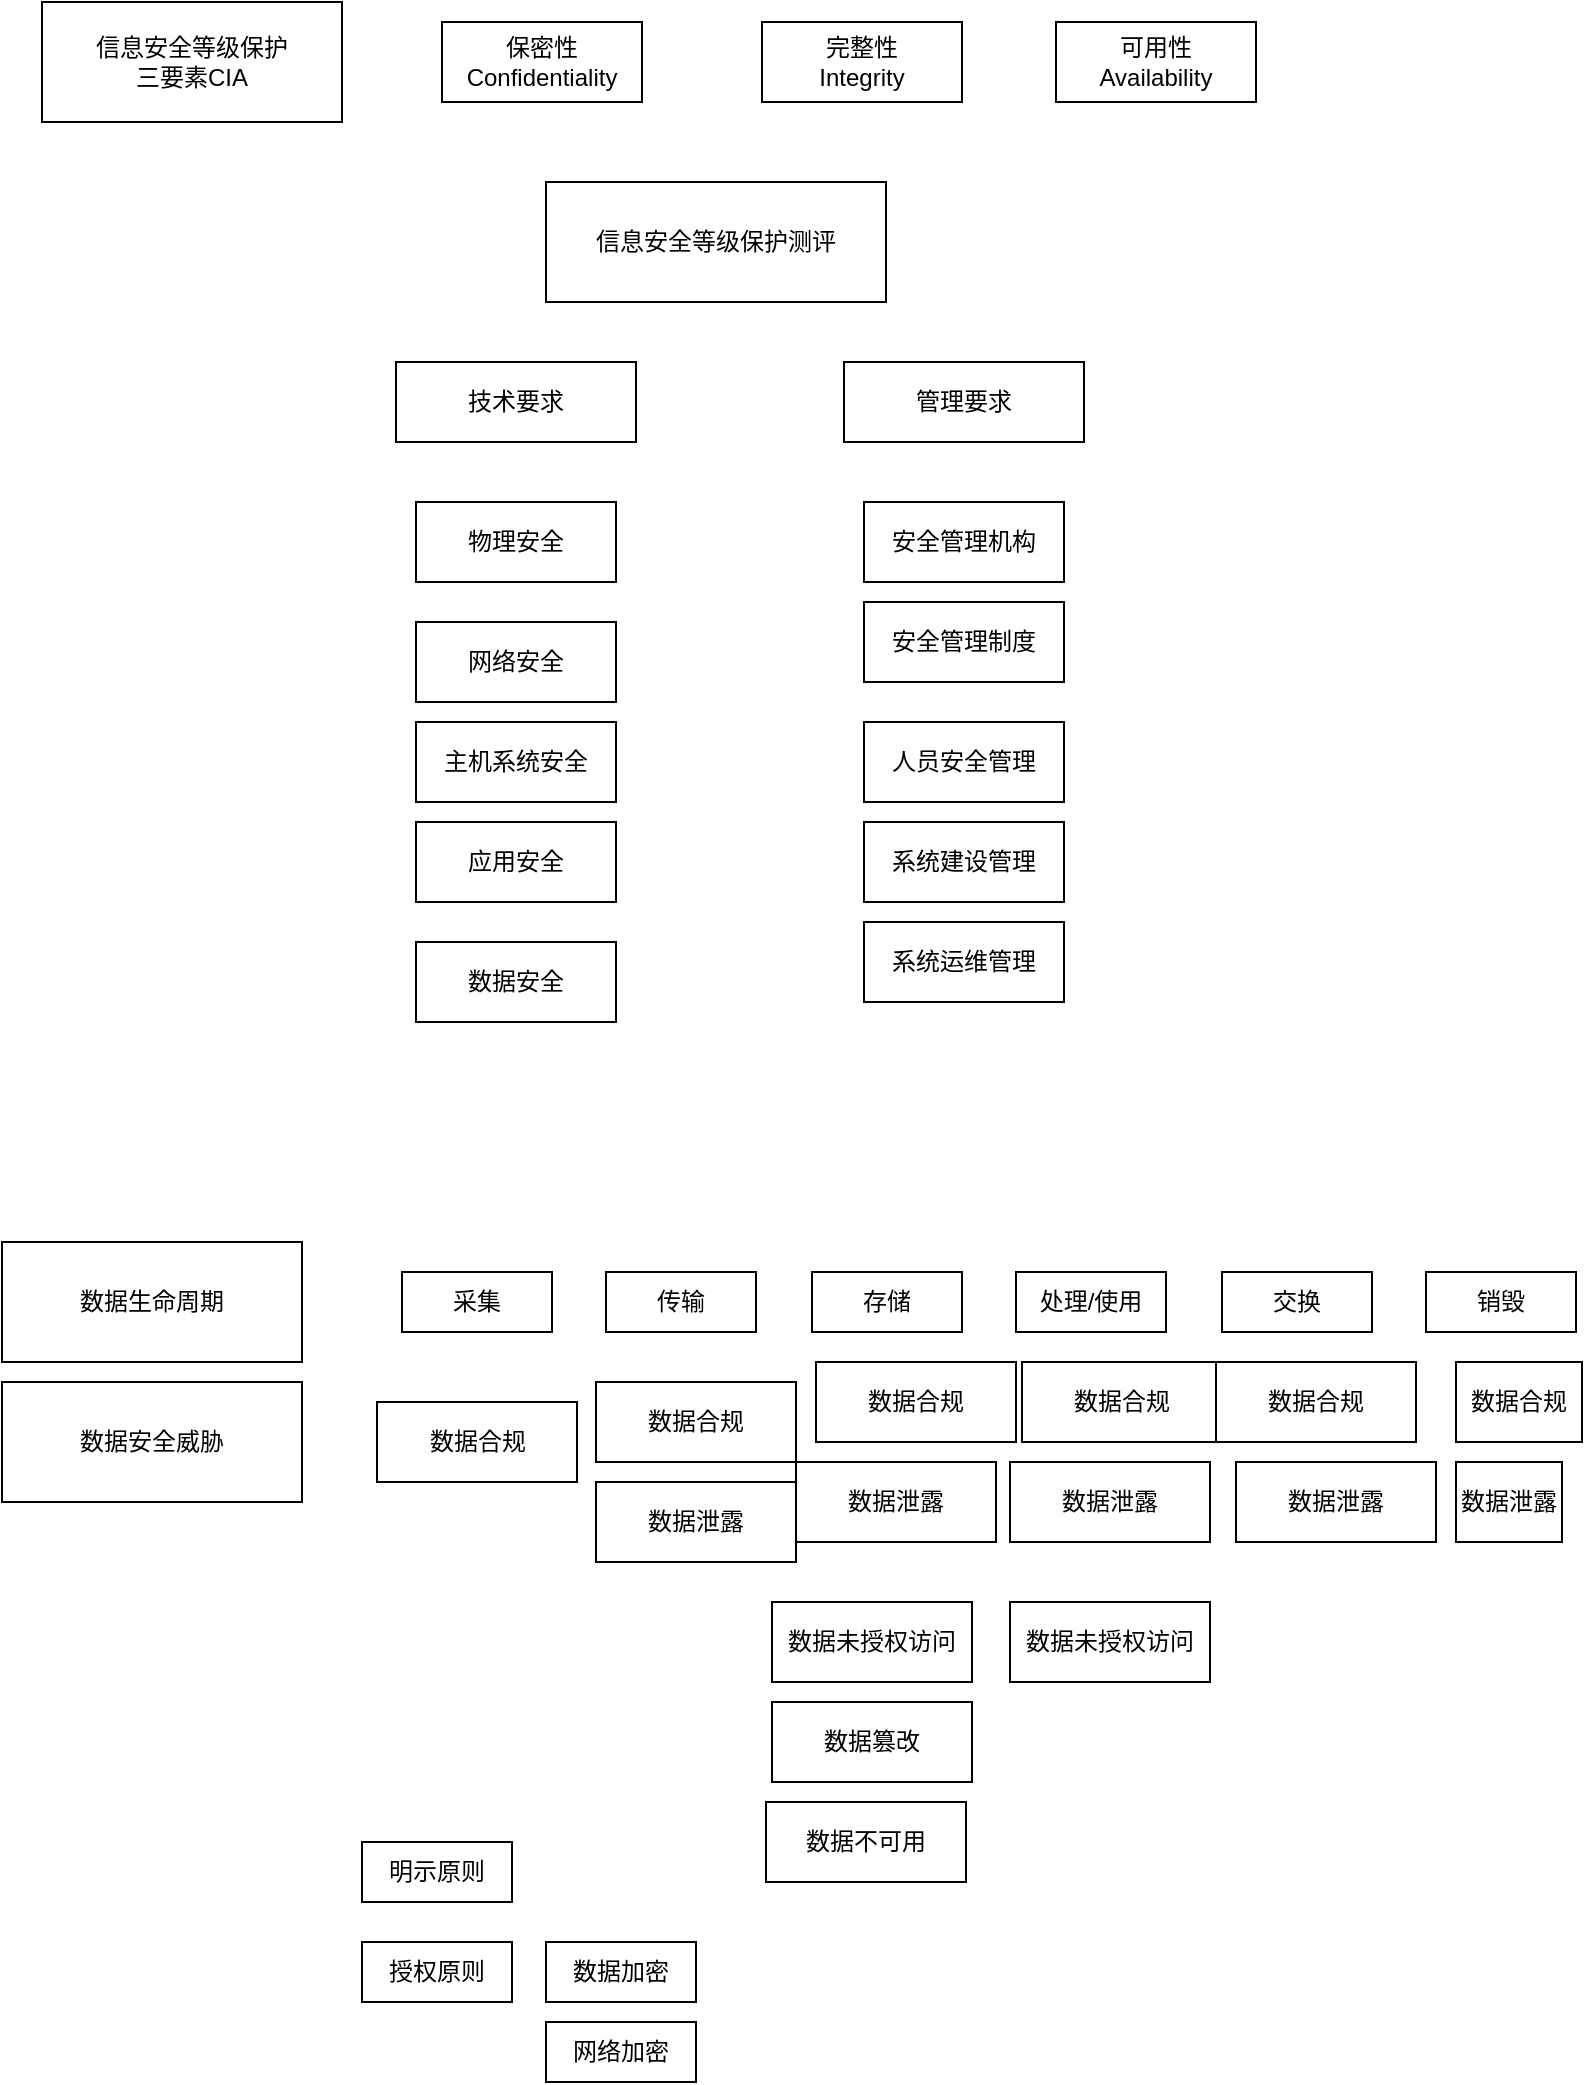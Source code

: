 <mxfile version="16.2.4" type="github">
  <diagram id="-JOhpaFIr6ul0aW_N_dZ" name="第 1 页">
    <mxGraphModel dx="1038" dy="579" grid="1" gridSize="10" guides="1" tooltips="1" connect="1" arrows="1" fold="1" page="1" pageScale="1" pageWidth="827" pageHeight="1169" math="0" shadow="0">
      <root>
        <mxCell id="0" />
        <mxCell id="1" parent="0" />
        <mxCell id="Qo1XsZpEyyAop7OG32ix-1" value="数据生命周期" style="rounded=0;whiteSpace=wrap;html=1;" parent="1" vertex="1">
          <mxGeometry x="20" y="650" width="150" height="60" as="geometry" />
        </mxCell>
        <mxCell id="Qo1XsZpEyyAop7OG32ix-2" value="采集" style="rounded=0;whiteSpace=wrap;html=1;" parent="1" vertex="1">
          <mxGeometry x="220" y="665" width="75" height="30" as="geometry" />
        </mxCell>
        <mxCell id="Qo1XsZpEyyAop7OG32ix-3" value="传输" style="rounded=0;whiteSpace=wrap;html=1;" parent="1" vertex="1">
          <mxGeometry x="322" y="665" width="75" height="30" as="geometry" />
        </mxCell>
        <mxCell id="Qo1XsZpEyyAop7OG32ix-4" value="存储" style="rounded=0;whiteSpace=wrap;html=1;" parent="1" vertex="1">
          <mxGeometry x="425" y="665" width="75" height="30" as="geometry" />
        </mxCell>
        <mxCell id="Qo1XsZpEyyAop7OG32ix-5" value="处理/使用" style="rounded=0;whiteSpace=wrap;html=1;" parent="1" vertex="1">
          <mxGeometry x="527" y="665" width="75" height="30" as="geometry" />
        </mxCell>
        <mxCell id="Qo1XsZpEyyAop7OG32ix-6" value="交换" style="rounded=0;whiteSpace=wrap;html=1;" parent="1" vertex="1">
          <mxGeometry x="630" y="665" width="75" height="30" as="geometry" />
        </mxCell>
        <mxCell id="Qo1XsZpEyyAop7OG32ix-7" value="销毁" style="rounded=0;whiteSpace=wrap;html=1;" parent="1" vertex="1">
          <mxGeometry x="732" y="665" width="75" height="30" as="geometry" />
        </mxCell>
        <mxCell id="Qo1XsZpEyyAop7OG32ix-8" value="信息安全等级保护&lt;br&gt;三要素CIA" style="rounded=0;whiteSpace=wrap;html=1;" parent="1" vertex="1">
          <mxGeometry x="40" y="30" width="150" height="60" as="geometry" />
        </mxCell>
        <mxCell id="Qo1XsZpEyyAop7OG32ix-9" value="保密性&lt;br&gt;Confidentiality" style="rounded=0;whiteSpace=wrap;html=1;" parent="1" vertex="1">
          <mxGeometry x="240" y="40" width="100" height="40" as="geometry" />
        </mxCell>
        <mxCell id="Qo1XsZpEyyAop7OG32ix-10" value="完整性&lt;br&gt;Integrity" style="rounded=0;whiteSpace=wrap;html=1;" parent="1" vertex="1">
          <mxGeometry x="400" y="40" width="100" height="40" as="geometry" />
        </mxCell>
        <mxCell id="Qo1XsZpEyyAop7OG32ix-11" value="可用性&lt;br&gt;Availability" style="rounded=0;whiteSpace=wrap;html=1;" parent="1" vertex="1">
          <mxGeometry x="547" y="40" width="100" height="40" as="geometry" />
        </mxCell>
        <mxCell id="BcR8lCa2Gur--fkkyS4Y-1" value="数据安全威胁" style="rounded=0;whiteSpace=wrap;html=1;" vertex="1" parent="1">
          <mxGeometry x="20" y="720" width="150" height="60" as="geometry" />
        </mxCell>
        <mxCell id="BcR8lCa2Gur--fkkyS4Y-2" value="数据合规" style="rounded=0;whiteSpace=wrap;html=1;" vertex="1" parent="1">
          <mxGeometry x="207.5" y="730" width="100" height="40" as="geometry" />
        </mxCell>
        <mxCell id="BcR8lCa2Gur--fkkyS4Y-3" value="数据不可用" style="rounded=0;whiteSpace=wrap;html=1;" vertex="1" parent="1">
          <mxGeometry x="402" y="930" width="100" height="40" as="geometry" />
        </mxCell>
        <mxCell id="BcR8lCa2Gur--fkkyS4Y-4" value="数据未授权访问" style="rounded=0;whiteSpace=wrap;html=1;" vertex="1" parent="1">
          <mxGeometry x="405" y="830" width="100" height="40" as="geometry" />
        </mxCell>
        <mxCell id="BcR8lCa2Gur--fkkyS4Y-5" value="数据泄露" style="rounded=0;whiteSpace=wrap;html=1;" vertex="1" parent="1">
          <mxGeometry x="317" y="770" width="100" height="40" as="geometry" />
        </mxCell>
        <mxCell id="BcR8lCa2Gur--fkkyS4Y-6" value="数据篡改" style="rounded=0;whiteSpace=wrap;html=1;" vertex="1" parent="1">
          <mxGeometry x="405" y="880" width="100" height="40" as="geometry" />
        </mxCell>
        <mxCell id="BcR8lCa2Gur--fkkyS4Y-14" value="数据泄露" style="rounded=0;whiteSpace=wrap;html=1;" vertex="1" parent="1">
          <mxGeometry x="417" y="760" width="100" height="40" as="geometry" />
        </mxCell>
        <mxCell id="BcR8lCa2Gur--fkkyS4Y-15" value="数据泄露" style="rounded=0;whiteSpace=wrap;html=1;" vertex="1" parent="1">
          <mxGeometry x="524" y="760" width="100" height="40" as="geometry" />
        </mxCell>
        <mxCell id="BcR8lCa2Gur--fkkyS4Y-16" value="数据未授权访问" style="rounded=0;whiteSpace=wrap;html=1;" vertex="1" parent="1">
          <mxGeometry x="524" y="830" width="100" height="40" as="geometry" />
        </mxCell>
        <mxCell id="BcR8lCa2Gur--fkkyS4Y-17" value="数据泄露" style="rounded=0;whiteSpace=wrap;html=1;" vertex="1" parent="1">
          <mxGeometry x="637" y="760" width="100" height="40" as="geometry" />
        </mxCell>
        <mxCell id="BcR8lCa2Gur--fkkyS4Y-18" value="数据泄露" style="rounded=0;whiteSpace=wrap;html=1;" vertex="1" parent="1">
          <mxGeometry x="747" y="760" width="53" height="40" as="geometry" />
        </mxCell>
        <mxCell id="BcR8lCa2Gur--fkkyS4Y-19" value="数据合规" style="rounded=0;whiteSpace=wrap;html=1;" vertex="1" parent="1">
          <mxGeometry x="317" y="720" width="100" height="40" as="geometry" />
        </mxCell>
        <mxCell id="BcR8lCa2Gur--fkkyS4Y-20" value="数据合规" style="rounded=0;whiteSpace=wrap;html=1;" vertex="1" parent="1">
          <mxGeometry x="427" y="710" width="100" height="40" as="geometry" />
        </mxCell>
        <mxCell id="BcR8lCa2Gur--fkkyS4Y-21" value="数据合规" style="rounded=0;whiteSpace=wrap;html=1;" vertex="1" parent="1">
          <mxGeometry x="530" y="710" width="100" height="40" as="geometry" />
        </mxCell>
        <mxCell id="BcR8lCa2Gur--fkkyS4Y-22" value="数据合规" style="rounded=0;whiteSpace=wrap;html=1;" vertex="1" parent="1">
          <mxGeometry x="627" y="710" width="100" height="40" as="geometry" />
        </mxCell>
        <mxCell id="BcR8lCa2Gur--fkkyS4Y-23" value="数据合规" style="rounded=0;whiteSpace=wrap;html=1;" vertex="1" parent="1">
          <mxGeometry x="747" y="710" width="63" height="40" as="geometry" />
        </mxCell>
        <mxCell id="BcR8lCa2Gur--fkkyS4Y-24" value="信息安全等级保护测评" style="rounded=0;whiteSpace=wrap;html=1;" vertex="1" parent="1">
          <mxGeometry x="292" y="120" width="170" height="60" as="geometry" />
        </mxCell>
        <mxCell id="BcR8lCa2Gur--fkkyS4Y-25" value="技术要求" style="rounded=0;whiteSpace=wrap;html=1;" vertex="1" parent="1">
          <mxGeometry x="217" y="210" width="120" height="40" as="geometry" />
        </mxCell>
        <mxCell id="BcR8lCa2Gur--fkkyS4Y-26" value="管理要求" style="rounded=0;whiteSpace=wrap;html=1;" vertex="1" parent="1">
          <mxGeometry x="441" y="210" width="120" height="40" as="geometry" />
        </mxCell>
        <mxCell id="BcR8lCa2Gur--fkkyS4Y-27" value="物理安全" style="rounded=0;whiteSpace=wrap;html=1;" vertex="1" parent="1">
          <mxGeometry x="227" y="280" width="100" height="40" as="geometry" />
        </mxCell>
        <mxCell id="BcR8lCa2Gur--fkkyS4Y-28" value="网络安全" style="rounded=0;whiteSpace=wrap;html=1;" vertex="1" parent="1">
          <mxGeometry x="227" y="340" width="100" height="40" as="geometry" />
        </mxCell>
        <mxCell id="BcR8lCa2Gur--fkkyS4Y-29" value="主机系统安全" style="rounded=0;whiteSpace=wrap;html=1;" vertex="1" parent="1">
          <mxGeometry x="227" y="390" width="100" height="40" as="geometry" />
        </mxCell>
        <mxCell id="BcR8lCa2Gur--fkkyS4Y-30" value="应用安全" style="rounded=0;whiteSpace=wrap;html=1;" vertex="1" parent="1">
          <mxGeometry x="227" y="440" width="100" height="40" as="geometry" />
        </mxCell>
        <mxCell id="BcR8lCa2Gur--fkkyS4Y-31" value="数据安全" style="rounded=0;whiteSpace=wrap;html=1;" vertex="1" parent="1">
          <mxGeometry x="227" y="500" width="100" height="40" as="geometry" />
        </mxCell>
        <mxCell id="BcR8lCa2Gur--fkkyS4Y-32" value="安全管理机构" style="rounded=0;whiteSpace=wrap;html=1;" vertex="1" parent="1">
          <mxGeometry x="451" y="280" width="100" height="40" as="geometry" />
        </mxCell>
        <mxCell id="BcR8lCa2Gur--fkkyS4Y-33" value="安全管理制度" style="rounded=0;whiteSpace=wrap;html=1;" vertex="1" parent="1">
          <mxGeometry x="451" y="330" width="100" height="40" as="geometry" />
        </mxCell>
        <mxCell id="BcR8lCa2Gur--fkkyS4Y-34" value="人员安全管理" style="rounded=0;whiteSpace=wrap;html=1;" vertex="1" parent="1">
          <mxGeometry x="451" y="390" width="100" height="40" as="geometry" />
        </mxCell>
        <mxCell id="BcR8lCa2Gur--fkkyS4Y-35" value="系统建设管理" style="rounded=0;whiteSpace=wrap;html=1;" vertex="1" parent="1">
          <mxGeometry x="451" y="440" width="100" height="40" as="geometry" />
        </mxCell>
        <mxCell id="BcR8lCa2Gur--fkkyS4Y-36" value="系统运维管理" style="rounded=0;whiteSpace=wrap;html=1;" vertex="1" parent="1">
          <mxGeometry x="451" y="490" width="100" height="40" as="geometry" />
        </mxCell>
        <mxCell id="BcR8lCa2Gur--fkkyS4Y-37" value="授权原则" style="rounded=0;whiteSpace=wrap;html=1;" vertex="1" parent="1">
          <mxGeometry x="200" y="1000" width="75" height="30" as="geometry" />
        </mxCell>
        <mxCell id="BcR8lCa2Gur--fkkyS4Y-38" value="明示原则" style="rounded=0;whiteSpace=wrap;html=1;" vertex="1" parent="1">
          <mxGeometry x="200" y="950" width="75" height="30" as="geometry" />
        </mxCell>
        <mxCell id="BcR8lCa2Gur--fkkyS4Y-39" value="数据加密" style="rounded=0;whiteSpace=wrap;html=1;" vertex="1" parent="1">
          <mxGeometry x="292" y="1000" width="75" height="30" as="geometry" />
        </mxCell>
        <mxCell id="BcR8lCa2Gur--fkkyS4Y-40" value="网络加密" style="rounded=0;whiteSpace=wrap;html=1;" vertex="1" parent="1">
          <mxGeometry x="292" y="1040" width="75" height="30" as="geometry" />
        </mxCell>
      </root>
    </mxGraphModel>
  </diagram>
</mxfile>
